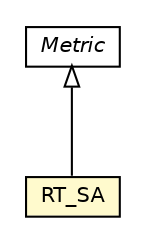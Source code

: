 #!/usr/local/bin/dot
#
# Class diagram 
# Generated by UMLGraph version R5_6-24-gf6e263 (http://www.umlgraph.org/)
#

digraph G {
	edge [fontname="Helvetica",fontsize=10,labelfontname="Helvetica",labelfontsize=10];
	node [fontname="Helvetica",fontsize=10,shape=plaintext];
	nodesep=0.25;
	ranksep=0.5;
	// org.universAAL.lddi.lib.ieeex73std.x73.p20601.dim.RT_SA
	c6777310 [label=<<table title="org.universAAL.lddi.lib.ieeex73std.x73.p20601.dim.RT_SA" border="0" cellborder="1" cellspacing="0" cellpadding="2" port="p" bgcolor="lemonChiffon" href="./RT_SA.html">
		<tr><td><table border="0" cellspacing="0" cellpadding="1">
<tr><td align="center" balign="center"> RT_SA </td></tr>
		</table></td></tr>
		</table>>, URL="./RT_SA.html", fontname="Helvetica", fontcolor="black", fontsize=10.0];
	// org.universAAL.lddi.lib.ieeex73std.x73.p20601.dim.Metric
	c6777316 [label=<<table title="org.universAAL.lddi.lib.ieeex73std.x73.p20601.dim.Metric" border="0" cellborder="1" cellspacing="0" cellpadding="2" port="p" href="./Metric.html">
		<tr><td><table border="0" cellspacing="0" cellpadding="1">
<tr><td align="center" balign="center"><font face="Helvetica-Oblique"> Metric </font></td></tr>
		</table></td></tr>
		</table>>, URL="./Metric.html", fontname="Helvetica", fontcolor="black", fontsize=10.0];
	//org.universAAL.lddi.lib.ieeex73std.x73.p20601.dim.RT_SA extends org.universAAL.lddi.lib.ieeex73std.x73.p20601.dim.Metric
	c6777316:p -> c6777310:p [dir=back,arrowtail=empty];
}

